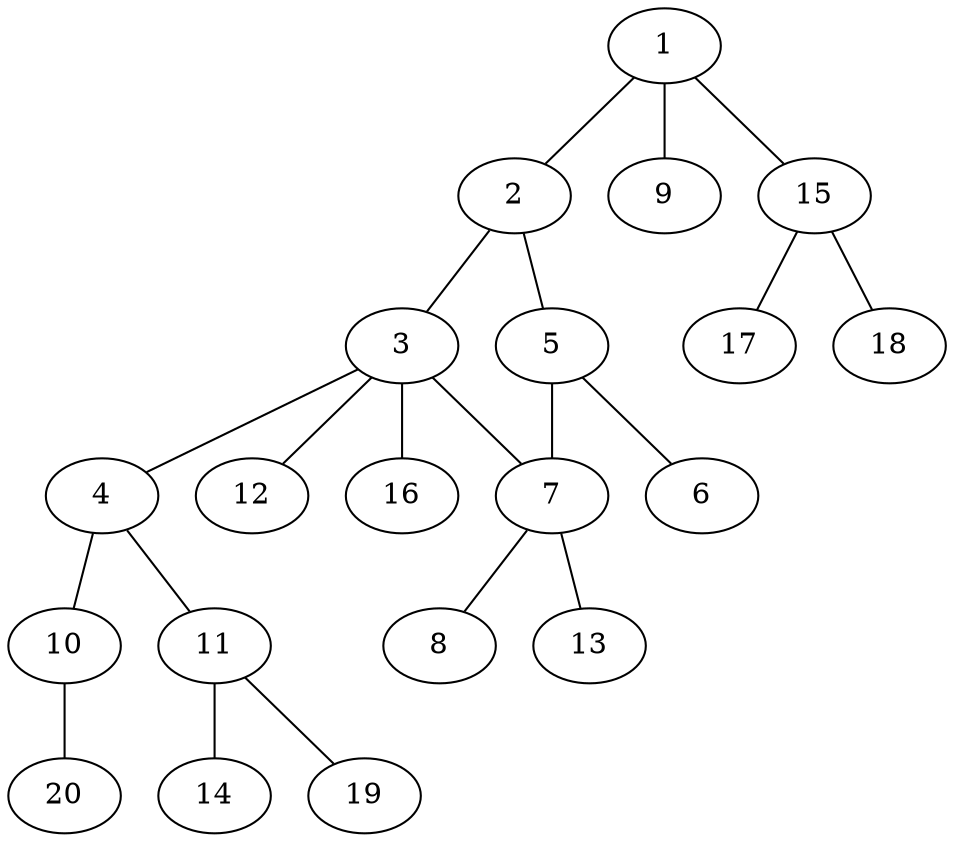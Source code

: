 graph graphname {1--2
1--9
1--15
2--3
2--5
3--4
3--7
3--12
3--16
4--10
4--11
5--6
5--7
7--8
7--13
10--20
11--14
11--19
15--17
15--18
}